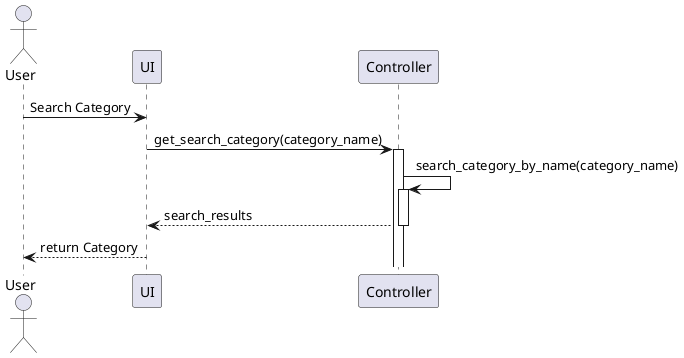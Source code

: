 @startuml Search Category
actor User

participant "UI" as Server
participant Controller



User -> Server: Search Category
Server -> Controller: get_search_category(category_name)
activate Controller
Controller -> Controller: search_category_by_name(category_name)
activate Controller
Controller --> Server: search_results
deactivate Controller

Server --> User: return Category

@enduml
